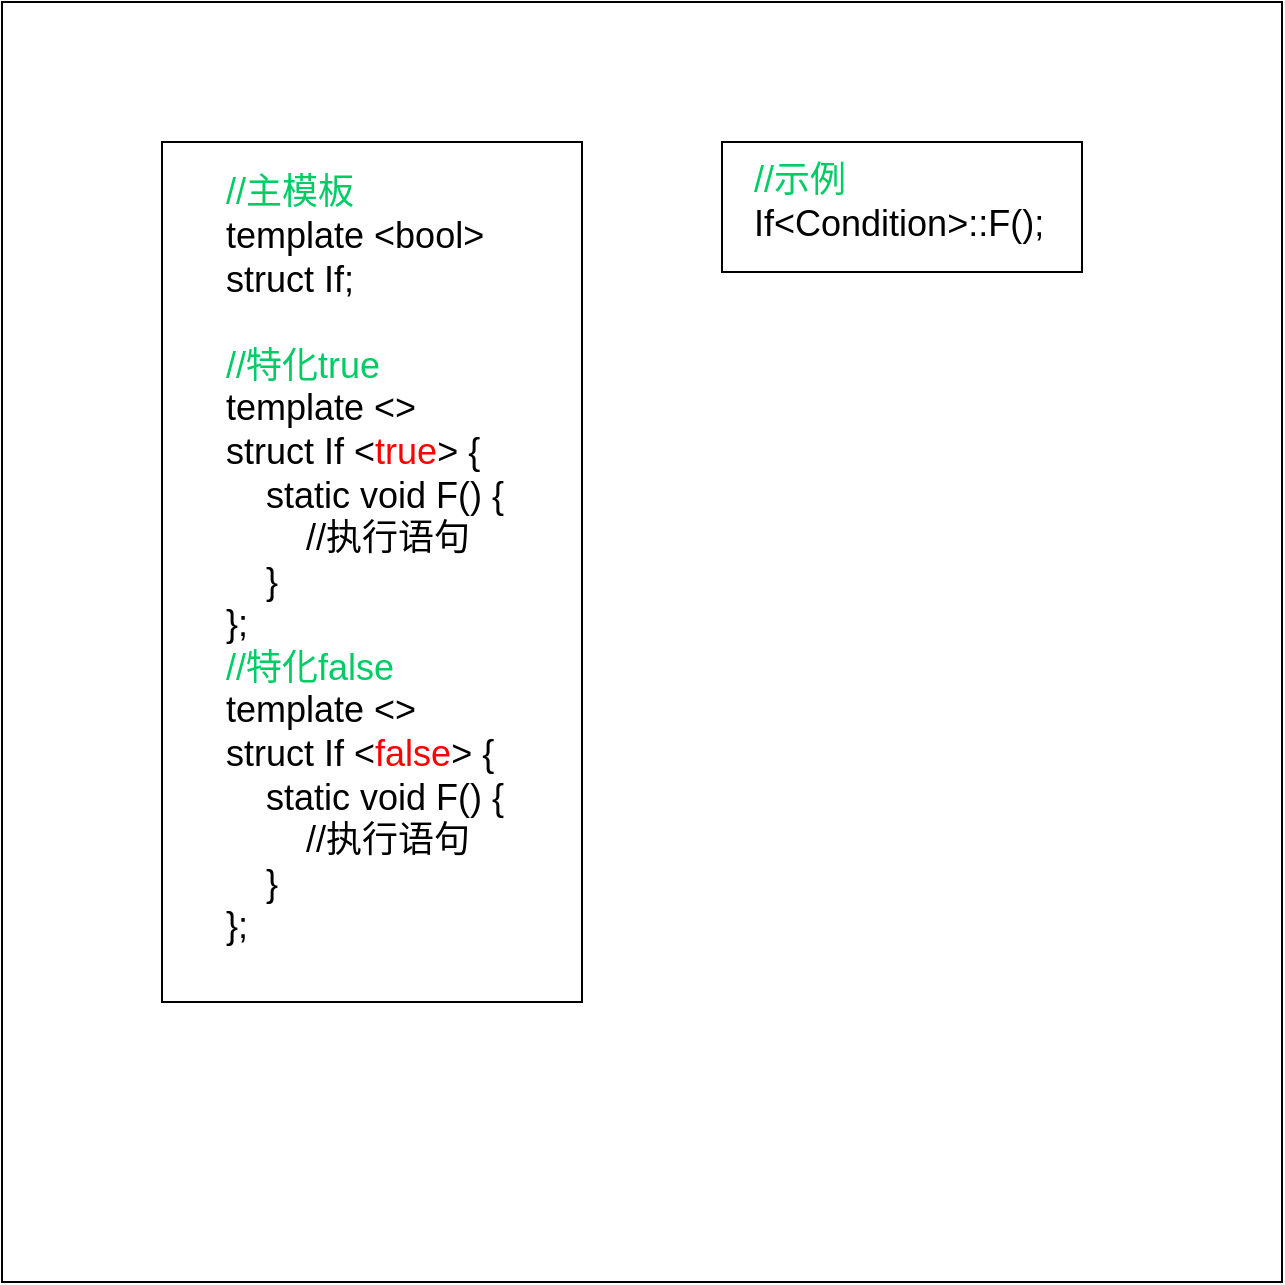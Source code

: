 <mxfile version="15.8.8" type="github"><diagram id="snWvjUAeTah8dT2ijQAc" name="Page-1"><mxGraphModel dx="1145" dy="775" grid="1" gridSize="10" guides="1" tooltips="1" connect="1" arrows="1" fold="1" page="1" pageScale="1" pageWidth="827" pageHeight="1169" math="0" shadow="0"><root><mxCell id="0"/><mxCell id="1" parent="0"/><mxCell id="hhUrES_gIzhzEsyMibEw-4" value="" style="whiteSpace=wrap;html=1;aspect=fixed;" vertex="1" parent="1"><mxGeometry x="40" width="640" height="640" as="geometry"/></mxCell><mxCell id="hhUrES_gIzhzEsyMibEw-5" value="" style="rounded=0;whiteSpace=wrap;html=1;fontSize=18;fontColor=#00CC66;" vertex="1" parent="1"><mxGeometry x="120" y="70" width="210" height="430" as="geometry"/></mxCell><mxCell id="hhUrES_gIzhzEsyMibEw-2" value="&lt;div&gt;&lt;span style=&quot;font-size: 18px&quot;&gt;&lt;font color=&quot;#00cc66&quot;&gt;//主模板&lt;/font&gt;&lt;/span&gt;&lt;/div&gt;&lt;div&gt;&lt;span style=&quot;font-size: 18px&quot;&gt;template &amp;lt;bool&amp;gt;&lt;/span&gt;&lt;/div&gt;&lt;div&gt;&lt;span style=&quot;font-size: 18px&quot;&gt;struct If;&lt;/span&gt;&lt;/div&gt;&lt;div&gt;&lt;span style=&quot;font-size: 18px&quot;&gt;&lt;br&gt;&lt;/span&gt;&lt;/div&gt;&lt;div&gt;&lt;span style=&quot;font-size: 18px&quot;&gt;&lt;font color=&quot;#00cc66&quot;&gt;//特化true&lt;/font&gt;&lt;/span&gt;&lt;/div&gt;&lt;div&gt;&lt;span style=&quot;font-size: 18px&quot;&gt;template &amp;lt;&amp;gt;&lt;/span&gt;&lt;/div&gt;&lt;div&gt;&lt;span style=&quot;font-size: 18px&quot;&gt;struct If &amp;lt;&lt;font color=&quot;#ff0000&quot;&gt;true&lt;/font&gt;&amp;gt; {&lt;/span&gt;&lt;/div&gt;&lt;div&gt;&lt;span style=&quot;font-size: 18px&quot;&gt;&lt;span&gt;&lt;/span&gt;&amp;nbsp; &amp;nbsp; static void F() {&lt;/span&gt;&lt;/div&gt;&lt;div&gt;&lt;span style=&quot;font-size: 18px&quot;&gt;&lt;span&gt;&lt;/span&gt;&amp;nbsp; &amp;nbsp; &amp;nbsp; &amp;nbsp; //执行语句&lt;/span&gt;&lt;/div&gt;&lt;div&gt;&lt;span style=&quot;font-size: 18px&quot;&gt;&lt;span&gt;&lt;/span&gt;&amp;nbsp; &amp;nbsp; }&lt;/span&gt;&lt;/div&gt;&lt;div&gt;&lt;span style=&quot;font-size: 18px&quot;&gt;};&lt;/span&gt;&lt;/div&gt;&lt;div&gt;&lt;span style=&quot;font-size: 18px&quot;&gt;&lt;font color=&quot;#00cc66&quot;&gt;//特化false&lt;/font&gt;&lt;/span&gt;&lt;/div&gt;&lt;div&gt;&lt;span style=&quot;font-size: 18px&quot;&gt;template &amp;lt;&amp;gt;&lt;/span&gt;&lt;/div&gt;&lt;div&gt;&lt;span style=&quot;font-size: 18px&quot;&gt;struct If &amp;lt;&lt;font color=&quot;#ff0000&quot;&gt;false&lt;/font&gt;&amp;gt; {&lt;/span&gt;&lt;/div&gt;&lt;div&gt;&lt;span style=&quot;font-size: 18px&quot;&gt;&lt;span&gt;&lt;/span&gt;&amp;nbsp; &amp;nbsp; static void F() {&lt;/span&gt;&lt;/div&gt;&lt;div&gt;&lt;span style=&quot;font-size: 18px&quot;&gt;&lt;span&gt;&lt;/span&gt;&amp;nbsp; &amp;nbsp; &amp;nbsp; &amp;nbsp; //执行语句&lt;/span&gt;&lt;/div&gt;&lt;div&gt;&lt;span style=&quot;font-size: 18px&quot;&gt;&lt;span&gt;&lt;/span&gt;&amp;nbsp; &amp;nbsp; }&lt;/span&gt;&lt;/div&gt;&lt;div&gt;&lt;span style=&quot;font-size: 18px&quot;&gt;};&lt;/span&gt;&lt;/div&gt;&lt;div&gt;&lt;span style=&quot;font-size: 18px&quot;&gt;&lt;br&gt;&lt;/span&gt;&lt;/div&gt;" style="text;html=1;strokeColor=none;fillColor=none;align=left;verticalAlign=middle;whiteSpace=wrap;rounded=0;" vertex="1" parent="1"><mxGeometry x="150" y="80" width="250" height="420" as="geometry"/></mxCell><mxCell id="hhUrES_gIzhzEsyMibEw-6" value="" style="rounded=0;whiteSpace=wrap;html=1;fontSize=18;fontColor=#FF0000;" vertex="1" parent="1"><mxGeometry x="400" y="70" width="180" height="65" as="geometry"/></mxCell><mxCell id="hhUrES_gIzhzEsyMibEw-3" value="&lt;font color=&quot;#00cc66&quot;&gt;//示例&lt;/font&gt;&lt;br&gt;&lt;div&gt;&lt;span&gt;If&amp;lt;Condition&amp;gt;::F();&lt;/span&gt;&lt;/div&gt;" style="text;html=1;strokeColor=none;fillColor=none;align=left;verticalAlign=middle;whiteSpace=wrap;rounded=0;fontSize=18;" vertex="1" parent="1"><mxGeometry x="414" y="75" width="180" height="50" as="geometry"/></mxCell></root></mxGraphModel></diagram></mxfile>
